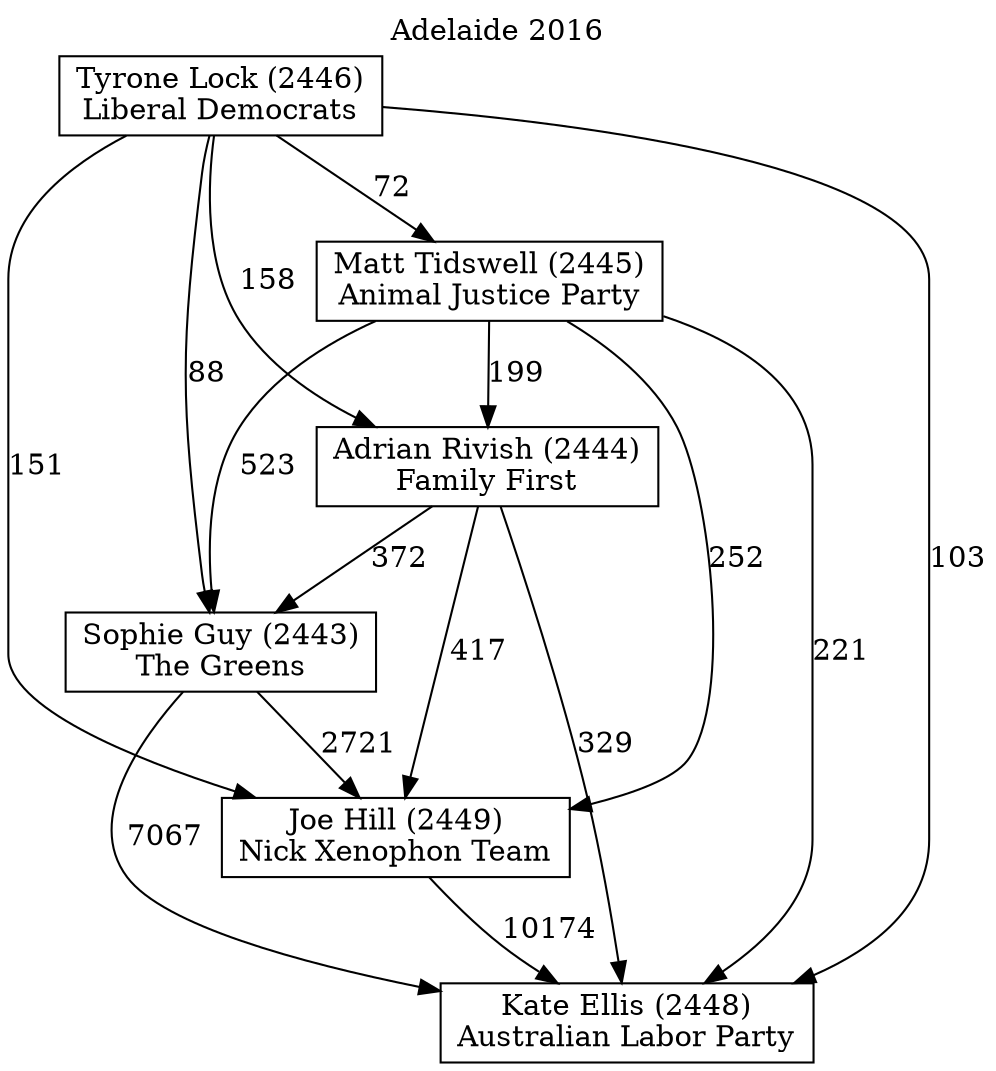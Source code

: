 // House preference flow
digraph "Kate Ellis (2448)_Adelaide_2016" {
	graph [label="Adelaide 2016" labelloc=t mclimit=10]
	node [shape=box]
	"Matt Tidswell (2445)" [label="Matt Tidswell (2445)
Animal Justice Party"]
	"Kate Ellis (2448)" [label="Kate Ellis (2448)
Australian Labor Party"]
	"Adrian Rivish (2444)" [label="Adrian Rivish (2444)
Family First"]
	"Tyrone Lock (2446)" [label="Tyrone Lock (2446)
Liberal Democrats"]
	"Sophie Guy (2443)" [label="Sophie Guy (2443)
The Greens"]
	"Joe Hill (2449)" [label="Joe Hill (2449)
Nick Xenophon Team"]
	"Tyrone Lock (2446)" -> "Adrian Rivish (2444)" [label=158]
	"Adrian Rivish (2444)" -> "Sophie Guy (2443)" [label=372]
	"Sophie Guy (2443)" -> "Kate Ellis (2448)" [label=7067]
	"Tyrone Lock (2446)" -> "Kate Ellis (2448)" [label=103]
	"Tyrone Lock (2446)" -> "Sophie Guy (2443)" [label=88]
	"Adrian Rivish (2444)" -> "Joe Hill (2449)" [label=417]
	"Tyrone Lock (2446)" -> "Matt Tidswell (2445)" [label=72]
	"Adrian Rivish (2444)" -> "Kate Ellis (2448)" [label=329]
	"Matt Tidswell (2445)" -> "Sophie Guy (2443)" [label=523]
	"Tyrone Lock (2446)" -> "Joe Hill (2449)" [label=151]
	"Matt Tidswell (2445)" -> "Kate Ellis (2448)" [label=221]
	"Matt Tidswell (2445)" -> "Joe Hill (2449)" [label=252]
	"Sophie Guy (2443)" -> "Joe Hill (2449)" [label=2721]
	"Matt Tidswell (2445)" -> "Adrian Rivish (2444)" [label=199]
	"Joe Hill (2449)" -> "Kate Ellis (2448)" [label=10174]
}

